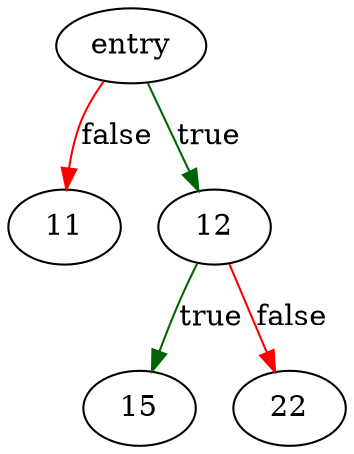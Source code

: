 digraph "main" {
	// Node definitions.
	2 [label=entry];
	11;
	12;
	15;
	22;

	// Edge definitions.
	2 -> 11 [
		color=red
		label=false
	];
	2 -> 12 [
		color=darkgreen
		label=true
	];
	12 -> 15 [
		color=darkgreen
		label=true
	];
	12 -> 22 [
		color=red
		label=false
	];
}
